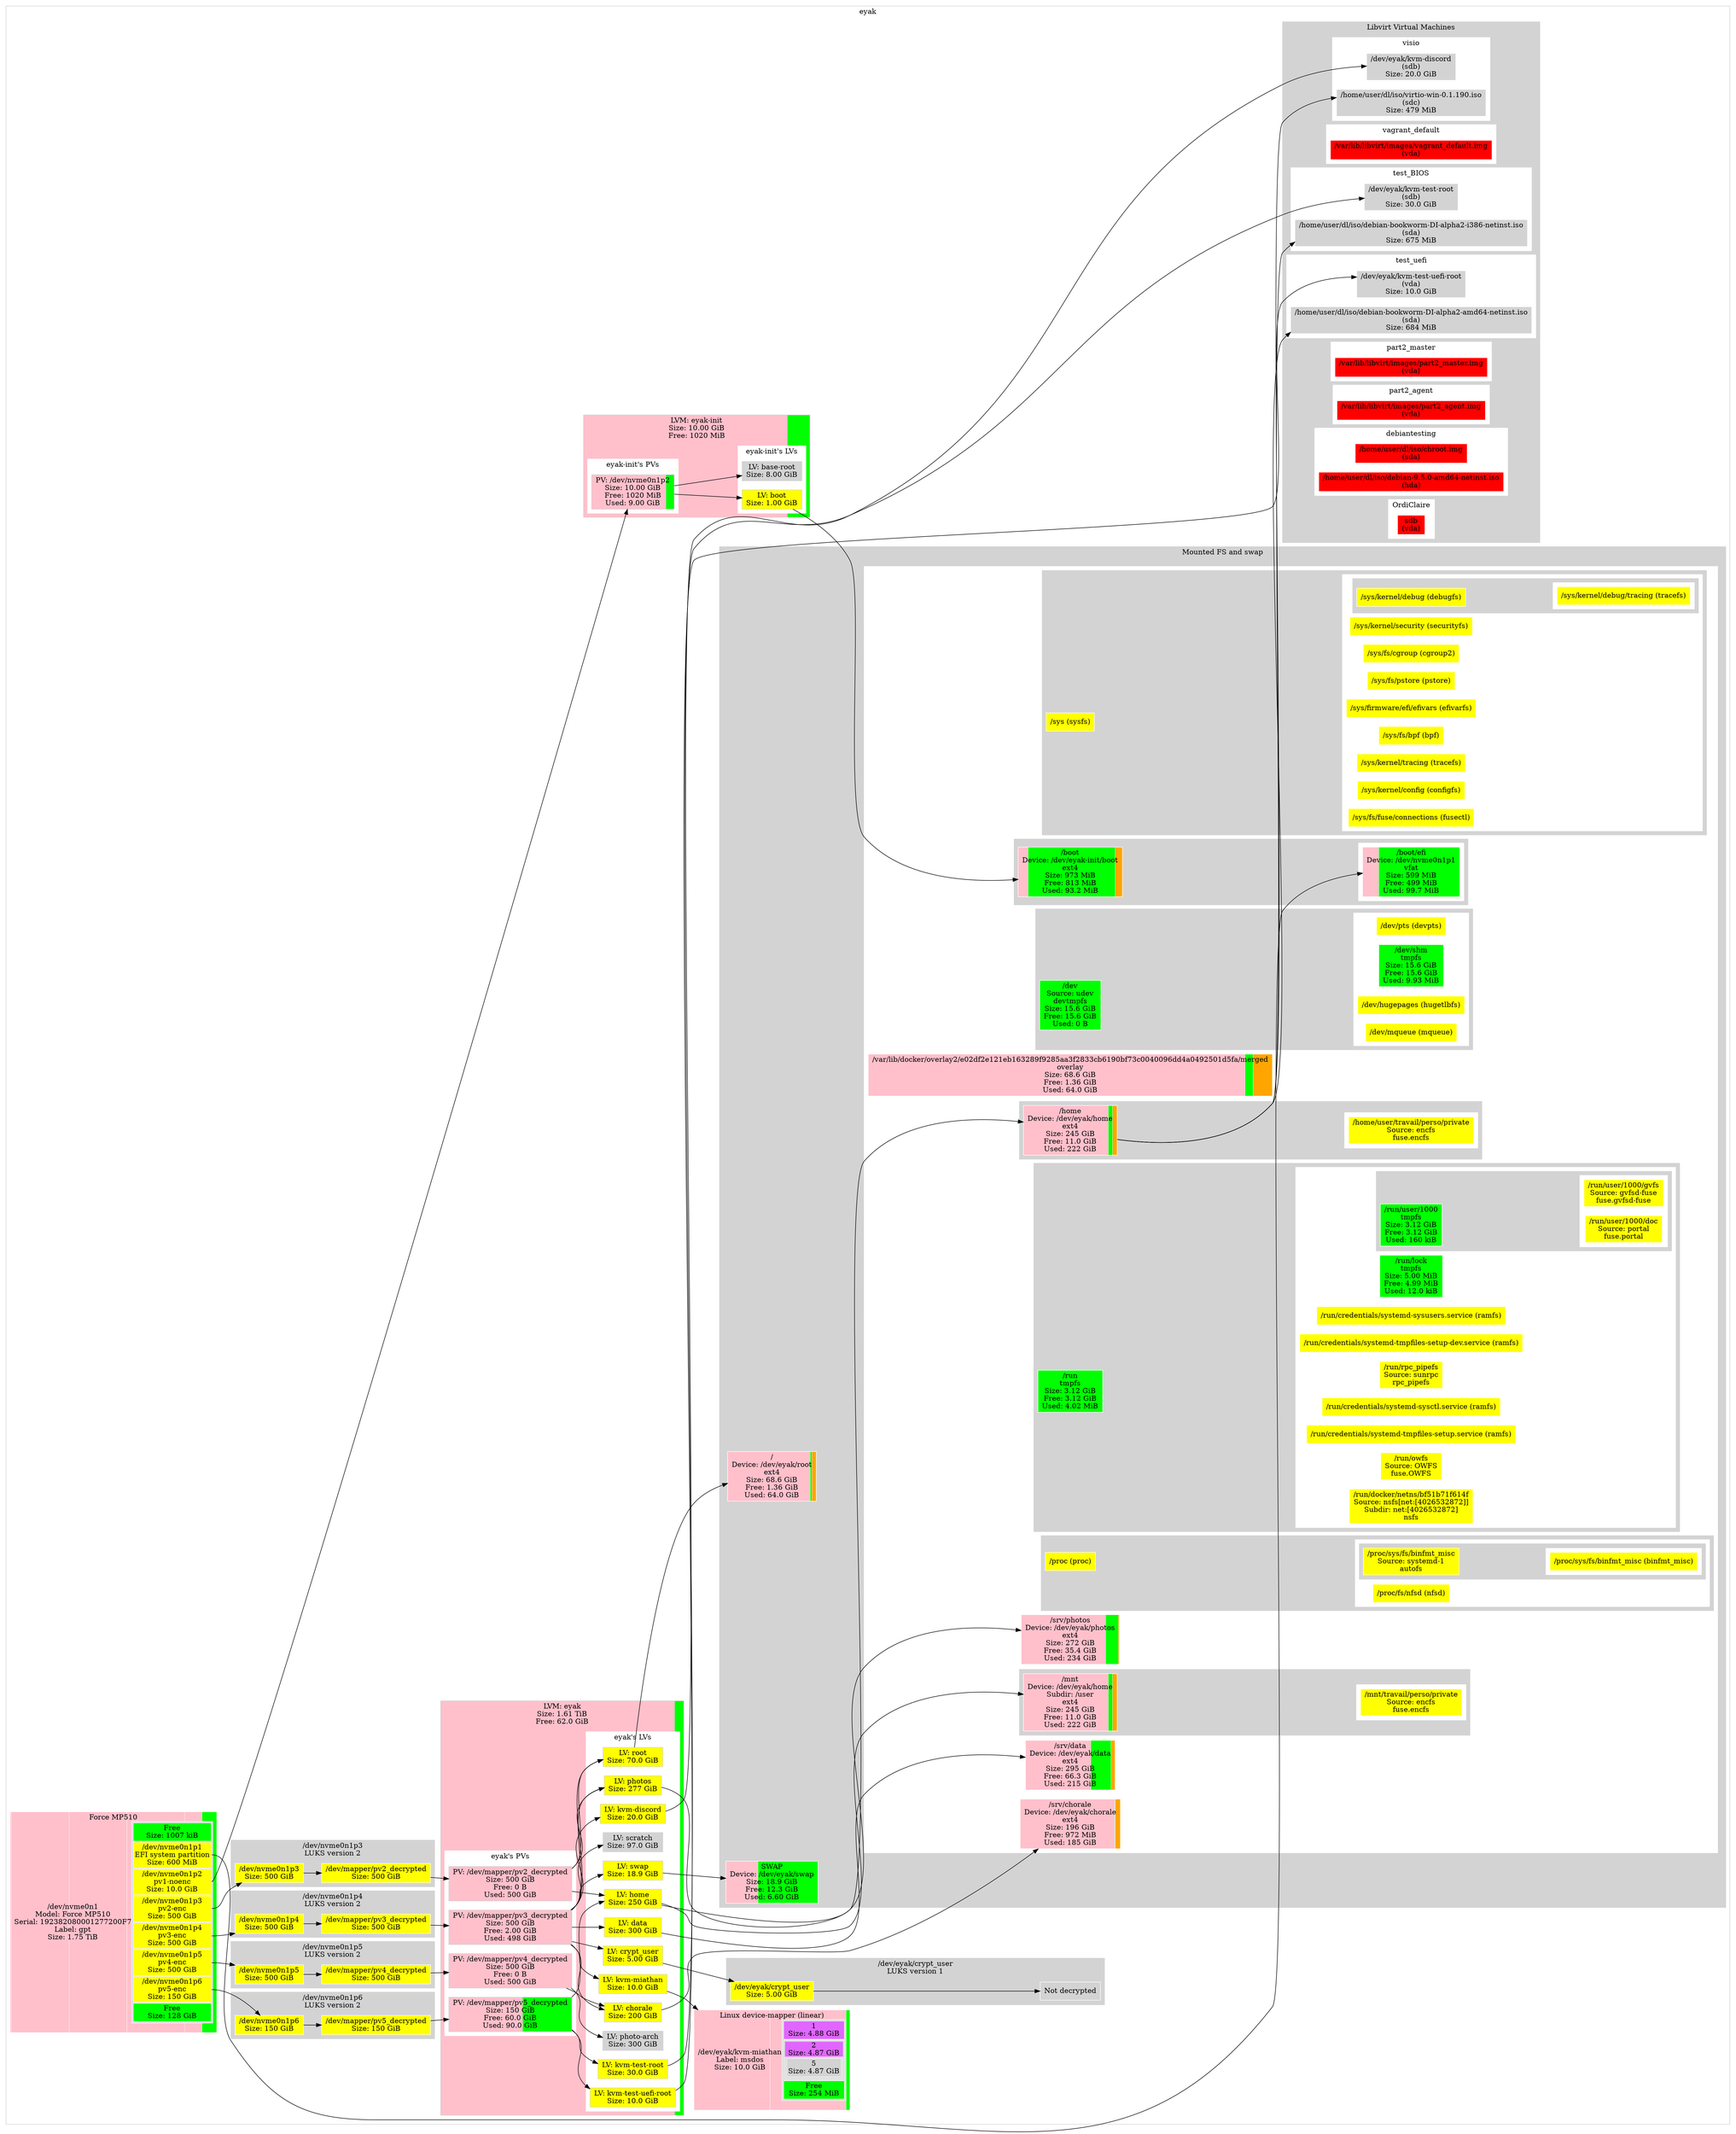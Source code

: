 digraph "eyak"{ // HEADER: MACHINE
	rankdir=LR; // HEADER: MACHINE
	subgraph "cluster_machine@eyak" {
		style=filled;
		color=lightgrey;
		fillcolor=white;
		node [style=filled,color=white,fillcolor=white,shape=rectangle];
			{ "machine@eyak|Partition::MSDOS@dm-10" [
				label=<<TABLE BORDER="0" CELLPADDING="0" CELLSPACING="0">
						<TR> <TD COLSPAN="2">Linux device-mapper (linear)</TD> </TR><TR><TD >/dev/eyak/kvm-miathan<BR/>Label: msdos<BR/>Size: 10.0 GiB</TD>    <TD BGCOLOR="lightgrey">
						<TABLE >
							<TR>
								<TD PORT="1" BGCOLOR="mediumorchid1">
								1<BR/>Size: 4.88 GiB
								</TD>
							</TR>
							<TR>
								<TD>
									<TABLE BORDER="0" CELLPADDING="0" CELLSPACING="0"><TR>
									<TD PORT="2" BGCOLOR="mediumorchid1">
									2<BR/>Size: 4.87 GiB
									</TD></TR><TR><TD>
									<TABLE >
										<TR>
											<TD PORT="5" BGCOLOR="lightgrey">
											5<BR/>Size: 4.87 GiB
											</TD>
										</TR>
									</TABLE>
									</TD></TR></TABLE>
								</TD>
							</TR>
							<TR>
								<TD bgcolor="green">
								Free<BR/>Size: 254 MiB
								</TD>
							</TR>
						</TABLE>
						</TD> </TR><TR> <TD COLSPAN="2"> </TD> </TR>
					</TABLE>
				>;
				// Style node
				color=white;
				fillcolor=lightgrey;
				shape="rectangle";
				style=striped;
				fillcolor="pink;0.487964:pink;0.487198:green;0.024832";
			]; }
			{ "machine@eyak|Partition::GPT@nvme0n1" [
				label=<<TABLE BORDER="0" CELLPADDING="0" CELLSPACING="0">
						<TR> <TD COLSPAN="2">Force MP510</TD> </TR><TR><TD >/dev/nvme0n1<BR/>Model: Force MP510<BR/>Serial: 192382080001277200F7<BR/>Label: gpt<BR/>Size: 1.75 TiB</TD>    <TD BGCOLOR="lightgrey">
						<TABLE >
							<TR>
								<TD bgcolor="green">
								Free<BR/>Size: 1007 kiB
								</TD>
							</TR>
							<TR>
								<TD PORT="1" BGCOLOR="yellow">
								/dev/nvme0n1p1<BR/>EFI system partition<BR/>Size: 600 MiB
								</TD>
							</TR>
							<TR>
								<TD PORT="2" BGCOLOR="yellow">
								/dev/nvme0n1p2<BR/>pv1-noenc<BR/>Size: 10.0 GiB
								</TD>
							</TR>
							<TR>
								<TD PORT="3" BGCOLOR="yellow">
								/dev/nvme0n1p3<BR/>pv2-enc<BR/>Size: 500 GiB
								</TD>
							</TR>
							<TR>
								<TD PORT="4" BGCOLOR="yellow">
								/dev/nvme0n1p4<BR/>pv3-enc<BR/>Size: 500 GiB
								</TD>
							</TR>
							<TR>
								<TD PORT="5" BGCOLOR="yellow">
								/dev/nvme0n1p5<BR/>pv4-enc<BR/>Size: 500 GiB
								</TD>
							</TR>
							<TR>
								<TD PORT="6" BGCOLOR="yellow">
								/dev/nvme0n1p6<BR/>pv5-enc<BR/>Size: 150 GiB
								</TD>
							</TR>
							<TR>
								<TD bgcolor="green">
								Free<BR/>Size: 128 GiB
								</TD>
							</TR>
						</TABLE>
						</TD> </TR><TR> <TD COLSPAN="2"> </TD> </TR>
					</TABLE>
				>;
				// Style node
				color=white;
				fillcolor=lightgrey;
				shape="rectangle";
				style=striped;
				fillcolor="green;0.000001:pink;0.000328:pink;0.005591:pink;0.279564:pink;0.279564:pink;0.279564:pink;0.083869:green;0.071518";
			]; }
			subgraph "cluster_machine@eyak|LVM::VG@eyak" {
				style=filled;
				color=lightgrey;
				fillcolor=lightgrey;
				node [style=filled,color=lightgrey,fillcolor=lightgrey,shape=rectangle];
				subgraph "cluster_machine@eyak|LVM::VG@eyak|::PVs" {
					color=white;
					fillcolor=white;
					{ "machine@eyak|LVM::VG@eyak|::PVs|::PV@dm-2" [
						label="PV: /dev/mapper/pv2_decrypted\nSize: 500 GiB\nFree: 0 B\nUsed: 500 GiB";
						shape=rectangle;style=striped;fillcolor="pink"
					]; }
					{ "machine@eyak|LVM::VG@eyak|::PVs|::PV@dm-3" [
						label="PV: /dev/mapper/pv3_decrypted\nSize: 500 GiB\nFree: 2.00 GiB\nUsed: 498 GiB";
						shape=rectangle;style=striped;fillcolor="pink;0.996000.2:green"
					]; }
					{ "machine@eyak|LVM::VG@eyak|::PVs|::PV@dm-4" [
						label="PV: /dev/mapper/pv4_decrypted\nSize: 500 GiB\nFree: 0 B\nUsed: 500 GiB";
						shape=rectangle;style=striped;fillcolor="pink"
					]; }
					{ "machine@eyak|LVM::VG@eyak|::PVs|::PV@dm-5" [
						label="PV: /dev/mapper/pv5_decrypted\nSize: 150 GiB\nFree: 60.0 GiB\nUsed: 90.0 GiB";
						shape=rectangle;style=striped;fillcolor="pink;0.600078.2:green"
					]; }
					label="eyak's PVs";
				}
				subgraph "cluster_machine@eyak|LVM::VG@eyak|::LVs" {
					color=white;
					fillcolor=white;
					{ "machine@eyak|LVM::VG@eyak|::LVs|::LV@chorale" [
						label="LV: chorale\nSize: 200 GiB";
						fillcolor="yellow"
					]; }
					{ "machine@eyak|LVM::VG@eyak|::LVs|::LV@crypt_user" [
						label="LV: crypt_user\nSize: 5.00 GiB";
						fillcolor="yellow"
					]; }
					{ "machine@eyak|LVM::VG@eyak|::LVs|::LV@data" [
						label="LV: data\nSize: 300 GiB";
						fillcolor="yellow"
					]; }
					{ "machine@eyak|LVM::VG@eyak|::LVs|::LV@home" [
						label="LV: home\nSize: 250 GiB";
						fillcolor="yellow"
					]; }
					{ "machine@eyak|LVM::VG@eyak|::LVs|::LV@kvm-discord" [
						label="LV: kvm-discord\nSize: 20.0 GiB";
						fillcolor="yellow"
					]; }
					{ "machine@eyak|LVM::VG@eyak|::LVs|::LV@kvm-miathan" [
						label="LV: kvm-miathan\nSize: 10.0 GiB";
						fillcolor="yellow"
					]; }
					{ "machine@eyak|LVM::VG@eyak|::LVs|::LV@kvm-test-root" [
						label="LV: kvm-test-root\nSize: 30.0 GiB";
						fillcolor="yellow"
					]; }
					{ "machine@eyak|LVM::VG@eyak|::LVs|::LV@kvm-test-uefi-root" [
						label="LV: kvm-test-uefi-root\nSize: 10.0 GiB";
						fillcolor="yellow"
					]; }
					{ "machine@eyak|LVM::VG@eyak|::LVs|::LV@photo-arch" [
						label="LV: photo-arch\nSize: 300 GiB";
						fillcolor="lightgrey"
					]; }
					{ "machine@eyak|LVM::VG@eyak|::LVs|::LV@photos" [
						label="LV: photos\nSize: 277 GiB";
						fillcolor="yellow"
					]; }
					{ "machine@eyak|LVM::VG@eyak|::LVs|::LV@root" [
						label="LV: root\nSize: 70.0 GiB";
						fillcolor="yellow"
					]; }
					{ "machine@eyak|LVM::VG@eyak|::LVs|::LV@scratch" [
						label="LV: scratch\nSize: 97.0 GiB";
						fillcolor="lightgrey"
					]; }
					{ "machine@eyak|LVM::VG@eyak|::LVs|::LV@swap" [
						label="LV: swap\nSize: 18.9 GiB";
						fillcolor="yellow"
					]; }
					label="eyak's LVs";
				}
				label="LVM: eyak\nSize: 1.61 TiB\nFree: 62.0 GiB";
				style=striped;fillcolor="pink;0.962434.2:green"
			}
			subgraph "cluster_machine@eyak|LVM::VG@eyak-init" {
				style=filled;
				color=lightgrey;
				fillcolor=lightgrey;
				node [style=filled,color=lightgrey,fillcolor=lightgrey,shape=rectangle];
				subgraph "cluster_machine@eyak|LVM::VG@eyak-init|::PVs" {
					color=white;
					fillcolor=white;
					{ "machine@eyak|LVM::VG@eyak-init|::PVs|::PV@nvme0n1p2" [
						label="PV: /dev/nvme0n1p2\nSize: 10.00 GiB\nFree: 1020 MiB\nUsed: 9.00 GiB";
						shape=rectangle;style=striped;fillcolor="pink;0.900352.2:green"
					]; }
					label="eyak-init's PVs";
				}
				subgraph "cluster_machine@eyak|LVM::VG@eyak-init|::LVs" {
					color=white;
					fillcolor=white;
					{ "machine@eyak|LVM::VG@eyak-init|::LVs|::LV@base-root" [
						label="LV: base-root\nSize: 8.00 GiB";
						fillcolor="lightgrey"
					]; }
					{ "machine@eyak|LVM::VG@eyak-init|::LVs|::LV@boot" [
						label="LV: boot\nSize: 1.00 GiB";
						fillcolor="yellow"
					]; }
					label="eyak-init's LVs";
				}
				label="LVM: eyak-init\nSize: 10.00 GiB\nFree: 1020 MiB";
				style=striped;fillcolor="pink;0.900352.2:green"
			}
			subgraph "cluster_machine@eyak|LUKS@dm-9" {
				style=filled;
				color=lightgrey;
				fillcolor=lightgrey;
				node [style=filled,color=white,fillcolor=lightgrey,shape=rectangle];
				{ "machine@eyak|LUKS@dm-9|::Encrypted@dm-9" [
					label="/dev/eyak/crypt_user\nSize: 5.00 GiB";
					fillcolor="yellow"
				]; }
				{ "machine@eyak|LUKS@dm-9|::Decrypted::None@LUKS@dm-9@@" [
					label="Not decrypted";
				]; }
				label="/dev/eyak/crypt_user\nLUKS version 1";
			}
			subgraph "cluster_machine@eyak|LUKS@nvme0n1p3" {
				style=filled;
				color=lightgrey;
				fillcolor=lightgrey;
				node [style=filled,color=white,fillcolor=lightgrey,shape=rectangle];
				{ "machine@eyak|LUKS@nvme0n1p3|::Encrypted@nvme0n1p3" [
					label="/dev/nvme0n1p3\nSize: 500 GiB";
					fillcolor="yellow"
				]; }
				{ "machine@eyak|LUKS@nvme0n1p3|::Decrypted::Present@dm-2" [
					label="/dev/mapper/pv2_decrypted\nSize: 500 GiB";
					fillcolor="yellow"
				]; }
				label="/dev/nvme0n1p3\nLUKS version 2";
			}
			subgraph "cluster_machine@eyak|LUKS@nvme0n1p4" {
				style=filled;
				color=lightgrey;
				fillcolor=lightgrey;
				node [style=filled,color=white,fillcolor=lightgrey,shape=rectangle];
				{ "machine@eyak|LUKS@nvme0n1p4|::Encrypted@nvme0n1p4" [
					label="/dev/nvme0n1p4\nSize: 500 GiB";
					fillcolor="yellow"
				]; }
				{ "machine@eyak|LUKS@nvme0n1p4|::Decrypted::Present@dm-3" [
					label="/dev/mapper/pv3_decrypted\nSize: 500 GiB";
					fillcolor="yellow"
				]; }
				label="/dev/nvme0n1p4\nLUKS version 2";
			}
			subgraph "cluster_machine@eyak|LUKS@nvme0n1p5" {
				style=filled;
				color=lightgrey;
				fillcolor=lightgrey;
				node [style=filled,color=white,fillcolor=lightgrey,shape=rectangle];
				{ "machine@eyak|LUKS@nvme0n1p5|::Encrypted@nvme0n1p5" [
					label="/dev/nvme0n1p5\nSize: 500 GiB";
					fillcolor="yellow"
				]; }
				{ "machine@eyak|LUKS@nvme0n1p5|::Decrypted::Present@dm-4" [
					label="/dev/mapper/pv4_decrypted\nSize: 500 GiB";
					fillcolor="yellow"
				]; }
				label="/dev/nvme0n1p5\nLUKS version 2";
			}
			subgraph "cluster_machine@eyak|LUKS@nvme0n1p6" {
				style=filled;
				color=lightgrey;
				fillcolor=lightgrey;
				node [style=filled,color=white,fillcolor=lightgrey,shape=rectangle];
				{ "machine@eyak|LUKS@nvme0n1p6|::Encrypted@nvme0n1p6" [
					label="/dev/nvme0n1p6\nSize: 150 GiB";
					fillcolor="yellow"
				]; }
				{ "machine@eyak|LUKS@nvme0n1p6|::Decrypted::Present@dm-5" [
					label="/dev/mapper/pv5_decrypted\nSize: 150 GiB";
					fillcolor="yellow"
				]; }
				label="/dev/nvme0n1p6\nLUKS version 2";
			}
			subgraph "cluster_machine@eyak|FS" {
				style=filled;
				color=lightgrey;
				fillcolor=lightgrey;
				node [style=filled,color=white,fillcolor=lightgrey,shape=rectangle];
				{ "machine@eyak|FS|::SWAP::Partition@dm-16" [
					label="SWAP\nDevice: /dev/eyak/swap\nSize: 18.9 GiB\nFree: 12.3 GiB\nUsed: 6.60 GiB";
					shape=rectangle;style=striped;fillcolor="pink;0.348603.2:green"
				]; }
				subgraph "cluster_machine@eyak|FS|::MP@27@/" {
					style=filled;
					color=lightgrey;
					fillcolor=lightgrey;
					node [style=filled,color=white,fillcolor=lightgrey,shape=rectangle];
					{ "machine@eyak|FS|::MP@27@/|::FS@FS@27@/" [
						label="/\nDevice: /dev/eyak/root\next4\nSize: 68.6 GiB\nFree: 1.36 GiB\nUsed: 64.0 GiB";
						shape=rectangle;style=striped;fillcolor="pink;0.932316.2:green;0.019890.2:orange"
					]; }
					subgraph "cluster_machine@eyak|FS|::MP@27@/|::C@27@/" {
						color=white;
						fillcolor=white;
						subgraph "cluster_machine@eyak|FS|::MP@27@/|::C@27@/|FS::MP@20@/sys" {
							style=filled;
							color=lightgrey;
							fillcolor=lightgrey;
							node [style=filled,color=white,fillcolor=lightgrey,shape=rectangle];
							{ "machine@eyak|FS|::MP@27@/|::C@27@/|FS::MP@20@/sys|::FS@FS@20@/sys" [
								label="/sys (sysfs)";
								shape=rectangle;style=striped;fillcolor="yellow"
							]; }
							subgraph "cluster_machine@eyak|FS|::MP@27@/|::C@27@/|FS::MP@20@/sys|::C@20@/sys" {
								color=white;
								fillcolor=white;
								{ "machine@eyak|FS|::MP@27@/|::C@27@/|FS::MP@20@/sys|::C@20@/sys|FS::MP::FS@FS@28@/sys/kernel/security" [
									label="/sys/kernel/security (securityfs)";
									shape=rectangle;style=striped;fillcolor="yellow"
								]; }
								{ "machine@eyak|FS|::MP@27@/|::C@27@/|FS::MP@20@/sys|::C@20@/sys|FS::MP::FS@FS@31@/sys/fs/cgroup" [
									label="/sys/fs/cgroup (cgroup2)";
									shape=rectangle;style=striped;fillcolor="yellow"
								]; }
								{ "machine@eyak|FS|::MP@27@/|::C@27@/|FS::MP@20@/sys|::C@20@/sys|FS::MP::FS@FS@32@/sys/fs/pstore" [
									label="/sys/fs/pstore (pstore)";
									shape=rectangle;style=striped;fillcolor="yellow"
								]; }
								{ "machine@eyak|FS|::MP@27@/|::C@27@/|FS::MP@20@/sys|::C@20@/sys|FS::MP::FS@FS@33@/sys/firmware/efi/efivars" [
									label="/sys/firmware/efi/efivars (efivarfs)";
									shape=rectangle;style=striped;fillcolor="yellow"
								]; }
								{ "machine@eyak|FS|::MP@27@/|::C@27@/|FS::MP@20@/sys|::C@20@/sys|FS::MP::FS@FS@34@/sys/fs/bpf" [
									label="/sys/fs/bpf (bpf)";
									shape=rectangle;style=striped;fillcolor="yellow"
								]; }
								subgraph "cluster_machine@eyak|FS|::MP@27@/|::C@27@/|FS::MP@20@/sys|::C@20@/sys|FS::MP@38@/sys/kernel/debug" {
									style=filled;
									color=lightgrey;
									fillcolor=lightgrey;
									node [style=filled,color=white,fillcolor=lightgrey,shape=rectangle];
									{ "machine@eyak|FS|::MP@27@/|::C@27@/|FS::MP@20@/sys|::C@20@/sys|FS::MP@38@/sys/kernel/debug|::FS@FS@38@/sys/kernel/debug" [
										label="/sys/kernel/debug (debugfs)";
										shape=rectangle;style=striped;fillcolor="yellow"
									]; }
									subgraph "cluster_machine@eyak|FS|::MP@27@/|::C@27@/|FS::MP@20@/sys|::C@20@/sys|FS::MP@38@/sys/kernel/debug|::C@38@/sys/kernel/debug" {
										color=white;
										fillcolor=white;
										{ "machine@eyak|FS|::MP@27@/|::C@27@/|FS::MP@20@/sys|::C@20@/sys|FS::MP@38@/sys/kernel/debug|::C@38@/sys/kernel/debug|FS::MP::FS@FS@301@/sys/kernel/debug/tracing" [
											label="/sys/kernel/debug/tracing (tracefs)";
											shape=rectangle;style=striped;fillcolor="yellow"
										]; }
										label="";
									}
									label="";
								}
								{ "machine@eyak|FS|::MP@27@/|::C@27@/|FS::MP@20@/sys|::C@20@/sys|FS::MP::FS@FS@39@/sys/kernel/tracing" [
									label="/sys/kernel/tracing (tracefs)";
									shape=rectangle;style=striped;fillcolor="yellow"
								]; }
								{ "machine@eyak|FS|::MP@27@/|::C@27@/|FS::MP@20@/sys|::C@20@/sys|FS::MP::FS@FS@40@/sys/kernel/config" [
									label="/sys/kernel/config (configfs)";
									shape=rectangle;style=striped;fillcolor="yellow"
								]; }
								{ "machine@eyak|FS|::MP@27@/|::C@27@/|FS::MP@20@/sys|::C@20@/sys|FS::MP::FS@FS@41@/sys/fs/fuse/connections" [
									label="/sys/fs/fuse/connections (fusectl)";
									shape=rectangle;style=striped;fillcolor="yellow"
								]; }
								label="";
							}
							label="";
						}
						subgraph "cluster_machine@eyak|FS|::MP@27@/|::C@27@/|FS::MP@21@/proc" {
							style=filled;
							color=lightgrey;
							fillcolor=lightgrey;
							node [style=filled,color=white,fillcolor=lightgrey,shape=rectangle];
							{ "machine@eyak|FS|::MP@27@/|::C@27@/|FS::MP@21@/proc|::FS@FS@21@/proc" [
								label="/proc (proc)";
								shape=rectangle;style=striped;fillcolor="yellow"
							]; }
							subgraph "cluster_machine@eyak|FS|::MP@27@/|::C@27@/|FS::MP@21@/proc|::C@21@/proc" {
								color=white;
								fillcolor=white;
								subgraph "cluster_machine@eyak|FS|::MP@27@/|::C@27@/|FS::MP@21@/proc|::C@21@/proc|FS::MP@35@/proc/sys/fs/binfmt_misc" {
									style=filled;
									color=lightgrey;
									fillcolor=lightgrey;
									node [style=filled,color=white,fillcolor=lightgrey,shape=rectangle];
									{ "machine@eyak|FS|::MP@27@/|::C@27@/|FS::MP@21@/proc|::C@21@/proc|FS::MP@35@/proc/sys/fs/binfmt_misc|::FS@FS@35@/proc/sys/fs/binfmt_misc" [
										label="/proc/sys/fs/binfmt_misc\nSource: systemd-1\nautofs";
										shape=rectangle;style=striped;fillcolor="yellow"
									]; }
									subgraph "cluster_machine@eyak|FS|::MP@27@/|::C@27@/|FS::MP@21@/proc|::C@21@/proc|FS::MP@35@/proc/sys/fs/binfmt_misc|::C@35@/proc/sys/fs/binfmt_misc" {
										color=white;
										fillcolor=white;
										{ "machine@eyak|FS|::MP@27@/|::C@27@/|FS::MP@21@/proc|::C@21@/proc|FS::MP@35@/proc/sys/fs/binfmt_misc|::C@35@/proc/sys/fs/binfmt_misc|FS::MP::FS@FS@112@/proc/sys/fs/binfmt_misc" [
											label="/proc/sys/fs/binfmt_misc (binfmt_misc)";
											shape=rectangle;style=striped;fillcolor="yellow"
										]; }
										label="";
									}
									label="";
								}
								{ "machine@eyak|FS|::MP@27@/|::C@27@/|FS::MP@21@/proc|::C@21@/proc|FS::MP::FS@FS@91@/proc/fs/nfsd" [
									label="/proc/fs/nfsd (nfsd)";
									shape=rectangle;style=striped;fillcolor="yellow"
								]; }
								label="";
							}
							label="";
						}
						subgraph "cluster_machine@eyak|FS|::MP@27@/|::C@27@/|FS::MP@22@/dev" {
							style=filled;
							color=lightgrey;
							fillcolor=lightgrey;
							node [style=filled,color=white,fillcolor=lightgrey,shape=rectangle];
							{ "machine@eyak|FS|::MP@27@/|::C@27@/|FS::MP@22@/dev|::FS@FS@22@/dev" [
								label="/dev\nSource: udev\ndevtmpfs\nSize: 15.6 GiB\nFree: 15.6 GiB\nUsed: 0 B";
								shape=rectangle;style=striped;fillcolor="green"
							]; }
							subgraph "cluster_machine@eyak|FS|::MP@27@/|::C@27@/|FS::MP@22@/dev|::C@22@/dev" {
								color=white;
								fillcolor=white;
								{ "machine@eyak|FS|::MP@27@/|::C@27@/|FS::MP@22@/dev|::C@22@/dev|FS::MP::FS@FS@23@/dev/pts" [
									label="/dev/pts (devpts)";
									shape=rectangle;style=striped;fillcolor="yellow"
								]; }
								{ "machine@eyak|FS|::MP@27@/|::C@27@/|FS::MP@22@/dev|::C@22@/dev|FS::MP::FS@FS@29@/dev/shm" [
									label="/dev/shm\ntmpfs\nSize: 15.6 GiB\nFree: 15.6 GiB\nUsed: 9.93 MiB";
									shape=rectangle;style=striped;fillcolor="pink;0.000622.2:green"
								]; }
								{ "machine@eyak|FS|::MP@27@/|::C@27@/|FS::MP@22@/dev|::C@22@/dev|FS::MP::FS@FS@36@/dev/hugepages" [
									label="/dev/hugepages (hugetlbfs)";
									shape=rectangle;style=striped;fillcolor="yellow"
								]; }
								{ "machine@eyak|FS|::MP@27@/|::C@27@/|FS::MP@22@/dev|::C@22@/dev|FS::MP::FS@FS@37@/dev/mqueue" [
									label="/dev/mqueue (mqueue)";
									shape=rectangle;style=striped;fillcolor="yellow"
								]; }
								label="";
							}
							label="";
						}
						subgraph "cluster_machine@eyak|FS|::MP@27@/|::C@27@/|FS::MP@24@/run" {
							style=filled;
							color=lightgrey;
							fillcolor=lightgrey;
							node [style=filled,color=white,fillcolor=lightgrey,shape=rectangle];
							{ "machine@eyak|FS|::MP@27@/|::C@27@/|FS::MP@24@/run|::FS@FS@24@/run" [
								label="/run\ntmpfs\nSize: 3.12 GiB\nFree: 3.12 GiB\nUsed: 4.02 MiB";
								shape=rectangle;style=striped;fillcolor="pink;0.001259.2:green"
							]; }
							subgraph "cluster_machine@eyak|FS|::MP@27@/|::C@27@/|FS::MP@24@/run|::C@24@/run" {
								color=white;
								fillcolor=white;
								{ "machine@eyak|FS|::MP@27@/|::C@27@/|FS::MP@24@/run|::C@24@/run|FS::MP::FS@FS@30@/run/lock" [
									label="/run/lock\ntmpfs\nSize: 5.00 MiB\nFree: 4.99 MiB\nUsed: 12.0 kiB";
									shape=rectangle;style=striped;fillcolor="pink;0.002344.2:green"
								]; }
								{ "machine@eyak|FS|::MP@27@/|::C@27@/|FS::MP@24@/run|::C@24@/run|FS::MP::FS@FS@62@/run/credentials/systemd-sysusers.service" [
									label="/run/credentials/systemd-sysusers.service (ramfs)";
									shape=rectangle;style=striped;fillcolor="yellow"
								]; }
								{ "machine@eyak|FS|::MP@27@/|::C@27@/|FS::MP@24@/run|::C@24@/run|FS::MP::FS@FS@66@/run/credentials/systemd-tmpfiles-setup-dev.service" [
									label="/run/credentials/systemd-tmpfiles-setup-dev.service (ramfs)";
									shape=rectangle;style=striped;fillcolor="yellow"
								]; }
								{ "machine@eyak|FS|::MP@27@/|::C@27@/|FS::MP@24@/run|::C@24@/run|FS::MP::FS@FS@109@/run/rpc_pipefs" [
									label="/run/rpc_pipefs\nSource: sunrpc\nrpc_pipefs";
									shape=rectangle;style=striped;fillcolor="yellow"
								]; }
								{ "machine@eyak|FS|::MP@27@/|::C@27@/|FS::MP@24@/run|::C@24@/run|FS::MP::FS@FS@119@/run/credentials/systemd-sysctl.service" [
									label="/run/credentials/systemd-sysctl.service (ramfs)";
									shape=rectangle;style=striped;fillcolor="yellow"
								]; }
								{ "machine@eyak|FS|::MP@27@/|::C@27@/|FS::MP@24@/run|::C@24@/run|FS::MP::FS@FS@143@/run/credentials/systemd-tmpfiles-setup.service" [
									label="/run/credentials/systemd-tmpfiles-setup.service (ramfs)";
									shape=rectangle;style=striped;fillcolor="yellow"
								]; }
								{ "machine@eyak|FS|::MP@27@/|::C@27@/|FS::MP@24@/run|::C@24@/run|FS::MP::FS@FS@565@/run/owfs" [
									label="/run/owfs\nSource: OWFS\nfuse.OWFS";
									shape=rectangle;style=striped;fillcolor="yellow"
								]; }
								{ "machine@eyak|FS|::MP@27@/|::C@27@/|FS::MP@24@/run|::C@24@/run|FS::MP::FS@FS@1547@/run/docker/netns/bf51b71f614f" [
									label="/run/docker/netns/bf51b71f614f\nSource: nsfs[net:[4026532872]]
Subdir: net:[4026532872]\nnsfs";
									shape=rectangle;style=striped;fillcolor="yellow"
								]; }
								subgraph "cluster_machine@eyak|FS|::MP@27@/|::C@27@/|FS::MP@24@/run|::C@24@/run|FS::MP@1819@/run/user/1000" {
									style=filled;
									color=lightgrey;
									fillcolor=lightgrey;
									node [style=filled,color=white,fillcolor=lightgrey,shape=rectangle];
									{ "machine@eyak|FS|::MP@27@/|::C@27@/|FS::MP@24@/run|::C@24@/run|FS::MP@1819@/run/user/1000|::FS@FS@1819@/run/user/1000" [
										label="/run/user/1000\ntmpfs\nSize: 3.12 GiB\nFree: 3.12 GiB\nUsed: 160 kiB";
										shape=rectangle;style=striped;fillcolor="pink;0.000049.2:green"
									]; }
									subgraph "cluster_machine@eyak|FS|::MP@27@/|::C@27@/|FS::MP@24@/run|::C@24@/run|FS::MP@1819@/run/user/1000|::C@1819@/run/user/1000" {
										color=white;
										fillcolor=white;
										{ "machine@eyak|FS|::MP@27@/|::C@27@/|FS::MP@24@/run|::C@24@/run|FS::MP@1819@/run/user/1000|::C@1819@/run/user/1000|FS::MP::FS@FS@1864@/run/user/1000/gvfs" [
											label="/run/user/1000/gvfs\nSource: gvfsd-fuse\nfuse.gvfsd-fuse";
											shape=rectangle;style=striped;fillcolor="yellow"
										]; }
										{ "machine@eyak|FS|::MP@27@/|::C@27@/|FS::MP@24@/run|::C@24@/run|FS::MP@1819@/run/user/1000|::C@1819@/run/user/1000|FS::MP::FS@FS@1909@/run/user/1000/doc" [
											label="/run/user/1000/doc\nSource: portal\nfuse.portal";
											shape=rectangle;style=striped;fillcolor="yellow"
										]; }
										label="";
									}
									label="";
								}
								label="";
							}
							label="";
						}
						subgraph "cluster_machine@eyak|FS|::MP@27@/|::C@27@/|FS::MP@94@/boot" {
							style=filled;
							color=lightgrey;
							fillcolor=lightgrey;
							node [style=filled,color=white,fillcolor=lightgrey,shape=rectangle];
							{ "machine@eyak|FS|::MP@27@/|::C@27@/|FS::MP@94@/boot|::FS@FS@94@/boot" [
								label="/boot\nDevice: /dev/eyak-init/boot\next4\nSize: 973 MiB\nFree: 813 MiB\nUsed: 93.2 MiB";
								shape=rectangle;style=striped;fillcolor="pink;0.095780.2:green;0.835185.2:orange"
							]; }
							subgraph "cluster_machine@eyak|FS|::MP@27@/|::C@27@/|FS::MP@94@/boot|::C@94@/boot" {
								color=white;
								fillcolor=white;
								{ "machine@eyak|FS|::MP@27@/|::C@27@/|FS::MP@94@/boot|::C@94@/boot|FS::MP::FS@FS@103@/boot/efi" [
									label="/boot/efi\nDevice: /dev/nvme0n1p1\nvfat\nSize: 599 MiB\nFree: 499 MiB\nUsed: 99.7 MiB";
									shape=rectangle;style=striped;fillcolor="pink;0.166554.2:green"
								]; }
								label="";
							}
							label="";
						}
						{ "machine@eyak|FS|::MP@27@/|::C@27@/|FS::MP::FS@FS@97@/srv/chorale" [
							label="/srv/chorale\nDevice: /dev/eyak/chorale\next4\nSize: 196 GiB\nFree: 972 MiB\nUsed: 185 GiB";
							shape=rectangle;style=striped;fillcolor="pink;0.943999.2:green;0.004849.2:orange"
						]; }
						{ "machine@eyak|FS|::MP@27@/|::C@27@/|FS::MP::FS@FS@100@/srv/photos" [
							label="/srv/photos\nDevice: /dev/eyak/photos\next4\nSize: 272 GiB\nFree: 35.4 GiB\nUsed: 234 GiB";
							shape=rectangle;style=striped;fillcolor="pink;0.859707.2:green;0.130069.2:orange"
						]; }
						subgraph "cluster_machine@eyak|FS|::MP@27@/|::C@27@/|FS::MP@106@/home" {
							style=filled;
							color=lightgrey;
							fillcolor=lightgrey;
							node [style=filled,color=white,fillcolor=lightgrey,shape=rectangle];
							{ "machine@eyak|FS|::MP@27@/|::C@27@/|FS::MP@106@/home|::FS@FS@106@/home" [
								label="/home\nDevice: /dev/eyak/home\next4\nSize: 245 GiB\nFree: 11.0 GiB\nUsed: 222 GiB";
								shape=rectangle;style=striped;fillcolor="pink;0.905813.2:green;0.045066.2:orange"
							]; }
							subgraph "cluster_machine@eyak|FS|::MP@27@/|::C@27@/|FS::MP@106@/home|::C@106@/home" {
								color=white;
								fillcolor=white;
								{ "machine@eyak|FS|::MP@27@/|::C@27@/|FS::MP@106@/home|::C@106@/home|FS::MP::FS@FS@1530@/home/user/travail/perso/private" [
									label="/home/user/travail/perso/private\nSource: encfs\nfuse.encfs";
									shape=rectangle;style=striped;fillcolor="yellow"
								]; }
								label="";
							}
							label="";
						}
						{ "machine@eyak|FS|::MP@27@/|::C@27@/|FS::MP::FS@FS@662@/srv/data" [
							label="/srv/data\nDevice: /dev/eyak/data\next4\nSize: 295 GiB\nFree: 66.3 GiB\nUsed: 215 GiB";
							shape=rectangle;style=striped;fillcolor="pink;0.729323.2:green;0.224811.2:orange"
						]; }
						subgraph "cluster_machine@eyak|FS|::MP@27@/|::C@27@/|FS::MP@1363@/mnt" {
							style=filled;
							color=lightgrey;
							fillcolor=lightgrey;
							node [style=filled,color=white,fillcolor=lightgrey,shape=rectangle];
							{ "machine@eyak|FS|::MP@27@/|::C@27@/|FS::MP@1363@/mnt|::FS@FS@1363@/mnt" [
								label="/mnt\nDevice: /dev/eyak/home
Subdir: /user\next4\nSize: 245 GiB\nFree: 11.0 GiB\nUsed: 222 GiB";
								shape=rectangle;style=striped;fillcolor="pink;0.905813.2:green;0.045066.2:orange"
							]; }
							subgraph "cluster_machine@eyak|FS|::MP@27@/|::C@27@/|FS::MP@1363@/mnt|::C@1363@/mnt" {
								color=white;
								fillcolor=white;
								{ "machine@eyak|FS|::MP@27@/|::C@27@/|FS::MP@1363@/mnt|::C@1363@/mnt|FS::MP::FS@FS@1532@/mnt/travail/perso/private" [
									label="/mnt/travail/perso/private\nSource: encfs\nfuse.encfs";
									shape=rectangle;style=striped;fillcolor="yellow"
								]; }
								label="";
							}
							label="";
						}
						{ "machine@eyak|FS|::MP@27@/|::C@27@/|FS::MP::FS@FS@1458@/var/lib/docker/overlay2/e02df2e121eb163289f9285aa3f2833cb6190bf73c0040096dd4a0492501d5fa/merged" [
							label="/var/lib/docker/overlay2/e02df2e121eb163289f9285aa3f2833cb6190bf73c0040096dd4a0492501d5fa/merged\noverlay\nSize: 68.6 GiB\nFree: 1.36 GiB\nUsed: 64.0 GiB";
							shape=rectangle;style=striped;fillcolor="pink;0.932316.2:green;0.019890.2:orange"
						]; }
						label="";
					}
					label="";
				}
				label="Mounted FS and swap";
			}
			subgraph "cluster_machine@eyak|Libvirt" {
				style=filled;
				color=lightgrey;
				fillcolor=lightgrey;
				node [style=filled,color=white,fillcolor=lightgrey,shape=rectangle];
				subgraph "cluster_machine@eyak|Libvirt|::VM@visio" {
					color=white;
					fillcolor=white;
					{ "machine@eyak|Libvirt|::VM@visio|::Block@sdb" [
						label="/dev/eyak/kvm-discord\n(sdb)\nSize: 20.0 GiB";
					]; }
					{ "machine@eyak|Libvirt|::VM@visio|::Block@sdc" [
						label="/home/user/dl/iso/virtio-win-0.1.190.iso\n(sdc)\nSize: 479 MiB";
					]; }
					label="visio";
				}
				subgraph "cluster_machine@eyak|Libvirt|::VM@vagrant_default" {
					color=white;
					fillcolor=white;
					{ "machine@eyak|Libvirt|::VM@vagrant_default|::Block@vda" [
						label="/var/lib/libvirt/images/vagrant_default.img\n(vda)";
						fillcolor=red
					]; }
					label="vagrant_default";
				}
				subgraph "cluster_machine@eyak|Libvirt|::VM@test_uefi" {
					color=white;
					fillcolor=white;
					{ "machine@eyak|Libvirt|::VM@test_uefi|::Block@vda" [
						label="/dev/eyak/kvm-test-uefi-root\n(vda)\nSize: 10.0 GiB";
					]; }
					{ "machine@eyak|Libvirt|::VM@test_uefi|::Block@sda" [
						label="/home/user/dl/iso/debian-bookworm-DI-alpha2-amd64-netinst.iso\n(sda)\nSize: 684 MiB";
					]; }
					label="test_uefi";
				}
				subgraph "cluster_machine@eyak|Libvirt|::VM@test_BIOS" {
					color=white;
					fillcolor=white;
					{ "machine@eyak|Libvirt|::VM@test_BIOS|::Block@sdb" [
						label="/dev/eyak/kvm-test-root\n(sdb)\nSize: 30.0 GiB";
					]; }
					{ "machine@eyak|Libvirt|::VM@test_BIOS|::Block@sda" [
						label="/home/user/dl/iso/debian-bookworm-DI-alpha2-i386-netinst.iso\n(sda)\nSize: 675 MiB";
					]; }
					label="test_BIOS";
				}
				subgraph "cluster_machine@eyak|Libvirt|::VM@part2_master" {
					color=white;
					fillcolor=white;
					{ "machine@eyak|Libvirt|::VM@part2_master|::Block@vda" [
						label="/var/lib/libvirt/images/part2_master.img\n(vda)";
						fillcolor=red
					]; }
					label="part2_master";
				}
				subgraph "cluster_machine@eyak|Libvirt|::VM@part2_agent" {
					color=white;
					fillcolor=white;
					{ "machine@eyak|Libvirt|::VM@part2_agent|::Block@vda" [
						label="/var/lib/libvirt/images/part2_agent.img\n(vda)";
						fillcolor=red
					]; }
					label="part2_agent";
				}
				subgraph "cluster_machine@eyak|Libvirt|::VM@debiantesting" {
					color=white;
					fillcolor=white;
					{ "machine@eyak|Libvirt|::VM@debiantesting|::Block@sda" [
						label="/home/user/dl/iso/chroot.img\n(sda)";
						fillcolor=red
					]; }
					{ "machine@eyak|Libvirt|::VM@debiantesting|::Block@hda" [
						label="/home/user/dl/iso/debian-9.5.0-amd64-netinst.iso\n(hda)";
						fillcolor=red
					]; }
					label="debiantesting";
				}
				subgraph "cluster_machine@eyak|Libvirt|::VM@arm-aramis" {
					color=white;
					fillcolor=white;
					label="arm-aramis";
				}
				subgraph "cluster_machine@eyak|Libvirt|::VM@OrdiClaire" {
					color=white;
					fillcolor=white;
					{ "machine@eyak|Libvirt|::VM@OrdiClaire|::Block@vda" [
						label="sdb\n(vda)";
						fillcolor=red
					]; }
					label="OrdiClaire";
				}
				label="Libvirt Virtual Machines";
			}
			// Links from LVM VG: LVM::VG@eyak
			"machine@eyak|LVM::VG@eyak|::PVs|::PV@dm-4" -> "machine@eyak|LVM::VG@eyak|::LVs|::LV@chorale"
			"machine@eyak|LVM::VG@eyak|::PVs|::PV@dm-3" -> "machine@eyak|LVM::VG@eyak|::LVs|::LV@chorale"
			"machine@eyak|LVM::VG@eyak|::PVs|::PV@dm-3" -> "machine@eyak|LVM::VG@eyak|::LVs|::LV@crypt_user"
			"machine@eyak|LVM::VG@eyak|::PVs|::PV@dm-3" -> "machine@eyak|LVM::VG@eyak|::LVs|::LV@data"
			"machine@eyak|LVM::VG@eyak|::PVs|::PV@dm-2" -> "machine@eyak|LVM::VG@eyak|::LVs|::LV@home"
			"machine@eyak|LVM::VG@eyak|::PVs|::PV@dm-5" -> "machine@eyak|LVM::VG@eyak|::LVs|::LV@home"
			"machine@eyak|LVM::VG@eyak|::PVs|::PV@dm-3" -> "machine@eyak|LVM::VG@eyak|::LVs|::LV@kvm-discord"
			"machine@eyak|LVM::VG@eyak|::PVs|::PV@dm-3" -> "machine@eyak|LVM::VG@eyak|::LVs|::LV@kvm-miathan"
			"machine@eyak|LVM::VG@eyak|::PVs|::PV@dm-5" -> "machine@eyak|LVM::VG@eyak|::LVs|::LV@kvm-test-root"
			"machine@eyak|LVM::VG@eyak|::PVs|::PV@dm-5" -> "machine@eyak|LVM::VG@eyak|::LVs|::LV@kvm-test-uefi-root"
			"machine@eyak|LVM::VG@eyak|::PVs|::PV@dm-4" -> "machine@eyak|LVM::VG@eyak|::LVs|::LV@photo-arch"
			"machine@eyak|LVM::VG@eyak|::PVs|::PV@dm-2" -> "machine@eyak|LVM::VG@eyak|::LVs|::LV@photos"
			"machine@eyak|LVM::VG@eyak|::PVs|::PV@dm-3" -> "machine@eyak|LVM::VG@eyak|::LVs|::LV@photos"
			"machine@eyak|LVM::VG@eyak|::PVs|::PV@dm-2" -> "machine@eyak|LVM::VG@eyak|::LVs|::LV@root"
			"machine@eyak|LVM::VG@eyak|::PVs|::PV@dm-3" -> "machine@eyak|LVM::VG@eyak|::LVs|::LV@root"
			"machine@eyak|LVM::VG@eyak|::PVs|::PV@dm-3" -> "machine@eyak|LVM::VG@eyak|::LVs|::LV@scratch"
			"machine@eyak|LVM::VG@eyak|::PVs|::PV@dm-3" -> "machine@eyak|LVM::VG@eyak|::LVs|::LV@swap"
			// Links from LVM VG: LVM::VG@eyak-init
			"machine@eyak|LVM::VG@eyak-init|::PVs|::PV@nvme0n1p2" -> "machine@eyak|LVM::VG@eyak-init|::LVs|::LV@base-root"
			"machine@eyak|LVM::VG@eyak-init|::PVs|::PV@nvme0n1p2" -> "machine@eyak|LVM::VG@eyak-init|::LVs|::LV@boot"
			// Links from LUKS: /dev/eyak/crypt_user
			"machine@eyak|LUKS@dm-9|::Encrypted@dm-9" -> "machine@eyak|LUKS@dm-9|::Decrypted::None@LUKS@dm-9@@"
			// Links from LUKS: /dev/nvme0n1p3
			"machine@eyak|LUKS@nvme0n1p3|::Encrypted@nvme0n1p3" -> "machine@eyak|LUKS@nvme0n1p3|::Decrypted::Present@dm-2"
			// Links from LUKS: /dev/nvme0n1p4
			"machine@eyak|LUKS@nvme0n1p4|::Encrypted@nvme0n1p4" -> "machine@eyak|LUKS@nvme0n1p4|::Decrypted::Present@dm-3"
			// Links from LUKS: /dev/nvme0n1p5
			"machine@eyak|LUKS@nvme0n1p5|::Encrypted@nvme0n1p5" -> "machine@eyak|LUKS@nvme0n1p5|::Decrypted::Present@dm-4"
			// Links from LUKS: /dev/nvme0n1p6
			"machine@eyak|LUKS@nvme0n1p6|::Encrypted@nvme0n1p6" -> "machine@eyak|LUKS@nvme0n1p6|::Decrypted::Present@dm-5"
			// Links from FS::MP::FS@FS@20@/sys
			"machine@eyak|FS|::MP@27@/|::FS@FS@27@/" -> "machine@eyak|FS|::MP@27@/|::C@27@/|FS::MP@20@/sys|::FS@FS@20@/sys" [style=invis]
			// Links from FS::MP::FS@FS@28@/sys/kernel/security
			"machine@eyak|FS|::MP@27@/|::C@27@/|FS::MP@20@/sys|::FS@FS@20@/sys" -> "machine@eyak|FS|::MP@27@/|::C@27@/|FS::MP@20@/sys|::C@20@/sys|FS::MP::FS@FS@28@/sys/kernel/security" [style=invis]
			// Links from FS::MP::FS@FS@31@/sys/fs/cgroup
			"machine@eyak|FS|::MP@27@/|::C@27@/|FS::MP@20@/sys|::FS@FS@20@/sys" -> "machine@eyak|FS|::MP@27@/|::C@27@/|FS::MP@20@/sys|::C@20@/sys|FS::MP::FS@FS@31@/sys/fs/cgroup" [style=invis]
			// Links from FS::MP::FS@FS@32@/sys/fs/pstore
			"machine@eyak|FS|::MP@27@/|::C@27@/|FS::MP@20@/sys|::FS@FS@20@/sys" -> "machine@eyak|FS|::MP@27@/|::C@27@/|FS::MP@20@/sys|::C@20@/sys|FS::MP::FS@FS@32@/sys/fs/pstore" [style=invis]
			// Links from FS::MP::FS@FS@33@/sys/firmware/efi/efivars
			"machine@eyak|FS|::MP@27@/|::C@27@/|FS::MP@20@/sys|::FS@FS@20@/sys" -> "machine@eyak|FS|::MP@27@/|::C@27@/|FS::MP@20@/sys|::C@20@/sys|FS::MP::FS@FS@33@/sys/firmware/efi/efivars" [style=invis]
			// Links from FS::MP::FS@FS@34@/sys/fs/bpf
			"machine@eyak|FS|::MP@27@/|::C@27@/|FS::MP@20@/sys|::FS@FS@20@/sys" -> "machine@eyak|FS|::MP@27@/|::C@27@/|FS::MP@20@/sys|::C@20@/sys|FS::MP::FS@FS@34@/sys/fs/bpf" [style=invis]
			// Links from FS::MP::FS@FS@38@/sys/kernel/debug
			"machine@eyak|FS|::MP@27@/|::C@27@/|FS::MP@20@/sys|::FS@FS@20@/sys" -> "machine@eyak|FS|::MP@27@/|::C@27@/|FS::MP@20@/sys|::C@20@/sys|FS::MP@38@/sys/kernel/debug|::FS@FS@38@/sys/kernel/debug" [style=invis]
			// Links from FS::MP::FS@FS@301@/sys/kernel/debug/tracing
			"machine@eyak|FS|::MP@27@/|::C@27@/|FS::MP@20@/sys|::C@20@/sys|FS::MP@38@/sys/kernel/debug|::FS@FS@38@/sys/kernel/debug" -> "machine@eyak|FS|::MP@27@/|::C@27@/|FS::MP@20@/sys|::C@20@/sys|FS::MP@38@/sys/kernel/debug|::C@38@/sys/kernel/debug|FS::MP::FS@FS@301@/sys/kernel/debug/tracing" [style=invis]
			// Links from FS::MP::FS@FS@39@/sys/kernel/tracing
			"machine@eyak|FS|::MP@27@/|::C@27@/|FS::MP@20@/sys|::FS@FS@20@/sys" -> "machine@eyak|FS|::MP@27@/|::C@27@/|FS::MP@20@/sys|::C@20@/sys|FS::MP::FS@FS@39@/sys/kernel/tracing" [style=invis]
			// Links from FS::MP::FS@FS@40@/sys/kernel/config
			"machine@eyak|FS|::MP@27@/|::C@27@/|FS::MP@20@/sys|::FS@FS@20@/sys" -> "machine@eyak|FS|::MP@27@/|::C@27@/|FS::MP@20@/sys|::C@20@/sys|FS::MP::FS@FS@40@/sys/kernel/config" [style=invis]
			// Links from FS::MP::FS@FS@41@/sys/fs/fuse/connections
			"machine@eyak|FS|::MP@27@/|::C@27@/|FS::MP@20@/sys|::FS@FS@20@/sys" -> "machine@eyak|FS|::MP@27@/|::C@27@/|FS::MP@20@/sys|::C@20@/sys|FS::MP::FS@FS@41@/sys/fs/fuse/connections" [style=invis]
			// Links from FS::MP::FS@FS@21@/proc
			"machine@eyak|FS|::MP@27@/|::FS@FS@27@/" -> "machine@eyak|FS|::MP@27@/|::C@27@/|FS::MP@21@/proc|::FS@FS@21@/proc" [style=invis]
			// Links from FS::MP::FS@FS@35@/proc/sys/fs/binfmt_misc
			"machine@eyak|FS|::MP@27@/|::C@27@/|FS::MP@21@/proc|::FS@FS@21@/proc" -> "machine@eyak|FS|::MP@27@/|::C@27@/|FS::MP@21@/proc|::C@21@/proc|FS::MP@35@/proc/sys/fs/binfmt_misc|::FS@FS@35@/proc/sys/fs/binfmt_misc" [style=invis]
			// Links from FS::MP::FS@FS@112@/proc/sys/fs/binfmt_misc
			"machine@eyak|FS|::MP@27@/|::C@27@/|FS::MP@21@/proc|::C@21@/proc|FS::MP@35@/proc/sys/fs/binfmt_misc|::FS@FS@35@/proc/sys/fs/binfmt_misc" -> "machine@eyak|FS|::MP@27@/|::C@27@/|FS::MP@21@/proc|::C@21@/proc|FS::MP@35@/proc/sys/fs/binfmt_misc|::C@35@/proc/sys/fs/binfmt_misc|FS::MP::FS@FS@112@/proc/sys/fs/binfmt_misc" [style=invis]
			// Links from FS::MP::FS@FS@91@/proc/fs/nfsd
			"machine@eyak|FS|::MP@27@/|::C@27@/|FS::MP@21@/proc|::FS@FS@21@/proc" -> "machine@eyak|FS|::MP@27@/|::C@27@/|FS::MP@21@/proc|::C@21@/proc|FS::MP::FS@FS@91@/proc/fs/nfsd" [style=invis]
			// Links from FS::MP::FS@FS@22@/dev
			"machine@eyak|FS|::MP@27@/|::FS@FS@27@/" -> "machine@eyak|FS|::MP@27@/|::C@27@/|FS::MP@22@/dev|::FS@FS@22@/dev" [style=invis]
			// Links from FS::MP::FS@FS@23@/dev/pts
			"machine@eyak|FS|::MP@27@/|::C@27@/|FS::MP@22@/dev|::FS@FS@22@/dev" -> "machine@eyak|FS|::MP@27@/|::C@27@/|FS::MP@22@/dev|::C@22@/dev|FS::MP::FS@FS@23@/dev/pts" [style=invis]
			// Links from FS::MP::FS@FS@29@/dev/shm
			"machine@eyak|FS|::MP@27@/|::C@27@/|FS::MP@22@/dev|::FS@FS@22@/dev" -> "machine@eyak|FS|::MP@27@/|::C@27@/|FS::MP@22@/dev|::C@22@/dev|FS::MP::FS@FS@29@/dev/shm" [style=invis]
			// Links from FS::MP::FS@FS@36@/dev/hugepages
			"machine@eyak|FS|::MP@27@/|::C@27@/|FS::MP@22@/dev|::FS@FS@22@/dev" -> "machine@eyak|FS|::MP@27@/|::C@27@/|FS::MP@22@/dev|::C@22@/dev|FS::MP::FS@FS@36@/dev/hugepages" [style=invis]
			// Links from FS::MP::FS@FS@37@/dev/mqueue
			"machine@eyak|FS|::MP@27@/|::C@27@/|FS::MP@22@/dev|::FS@FS@22@/dev" -> "machine@eyak|FS|::MP@27@/|::C@27@/|FS::MP@22@/dev|::C@22@/dev|FS::MP::FS@FS@37@/dev/mqueue" [style=invis]
			// Links from FS::MP::FS@FS@24@/run
			"machine@eyak|FS|::MP@27@/|::FS@FS@27@/" -> "machine@eyak|FS|::MP@27@/|::C@27@/|FS::MP@24@/run|::FS@FS@24@/run" [style=invis]
			// Links from FS::MP::FS@FS@30@/run/lock
			"machine@eyak|FS|::MP@27@/|::C@27@/|FS::MP@24@/run|::FS@FS@24@/run" -> "machine@eyak|FS|::MP@27@/|::C@27@/|FS::MP@24@/run|::C@24@/run|FS::MP::FS@FS@30@/run/lock" [style=invis]
			// Links from FS::MP::FS@FS@62@/run/credentials/systemd-sysusers.service
			"machine@eyak|FS|::MP@27@/|::C@27@/|FS::MP@24@/run|::FS@FS@24@/run" -> "machine@eyak|FS|::MP@27@/|::C@27@/|FS::MP@24@/run|::C@24@/run|FS::MP::FS@FS@62@/run/credentials/systemd-sysusers.service" [style=invis]
			// Links from FS::MP::FS@FS@66@/run/credentials/systemd-tmpfiles-setup-dev.service
			"machine@eyak|FS|::MP@27@/|::C@27@/|FS::MP@24@/run|::FS@FS@24@/run" -> "machine@eyak|FS|::MP@27@/|::C@27@/|FS::MP@24@/run|::C@24@/run|FS::MP::FS@FS@66@/run/credentials/systemd-tmpfiles-setup-dev.service" [style=invis]
			// Links from FS::MP::FS@FS@109@/run/rpc_pipefs
			"machine@eyak|FS|::MP@27@/|::C@27@/|FS::MP@24@/run|::FS@FS@24@/run" -> "machine@eyak|FS|::MP@27@/|::C@27@/|FS::MP@24@/run|::C@24@/run|FS::MP::FS@FS@109@/run/rpc_pipefs" [style=invis]
			// Links from FS::MP::FS@FS@119@/run/credentials/systemd-sysctl.service
			"machine@eyak|FS|::MP@27@/|::C@27@/|FS::MP@24@/run|::FS@FS@24@/run" -> "machine@eyak|FS|::MP@27@/|::C@27@/|FS::MP@24@/run|::C@24@/run|FS::MP::FS@FS@119@/run/credentials/systemd-sysctl.service" [style=invis]
			// Links from FS::MP::FS@FS@143@/run/credentials/systemd-tmpfiles-setup.service
			"machine@eyak|FS|::MP@27@/|::C@27@/|FS::MP@24@/run|::FS@FS@24@/run" -> "machine@eyak|FS|::MP@27@/|::C@27@/|FS::MP@24@/run|::C@24@/run|FS::MP::FS@FS@143@/run/credentials/systemd-tmpfiles-setup.service" [style=invis]
			// Links from FS::MP::FS@FS@565@/run/owfs
			"machine@eyak|FS|::MP@27@/|::C@27@/|FS::MP@24@/run|::FS@FS@24@/run" -> "machine@eyak|FS|::MP@27@/|::C@27@/|FS::MP@24@/run|::C@24@/run|FS::MP::FS@FS@565@/run/owfs" [style=invis]
			// Links from FS::MP::FS@FS@1547@/run/docker/netns/bf51b71f614f
			"machine@eyak|FS|::MP@27@/|::C@27@/|FS::MP@24@/run|::FS@FS@24@/run" -> "machine@eyak|FS|::MP@27@/|::C@27@/|FS::MP@24@/run|::C@24@/run|FS::MP::FS@FS@1547@/run/docker/netns/bf51b71f614f" [style=invis]
			// Links from FS::MP::FS@FS@1819@/run/user/1000
			"machine@eyak|FS|::MP@27@/|::C@27@/|FS::MP@24@/run|::FS@FS@24@/run" -> "machine@eyak|FS|::MP@27@/|::C@27@/|FS::MP@24@/run|::C@24@/run|FS::MP@1819@/run/user/1000|::FS@FS@1819@/run/user/1000" [style=invis]
			// Links from FS::MP::FS@FS@1864@/run/user/1000/gvfs
			"machine@eyak|FS|::MP@27@/|::C@27@/|FS::MP@24@/run|::C@24@/run|FS::MP@1819@/run/user/1000|::FS@FS@1819@/run/user/1000" -> "machine@eyak|FS|::MP@27@/|::C@27@/|FS::MP@24@/run|::C@24@/run|FS::MP@1819@/run/user/1000|::C@1819@/run/user/1000|FS::MP::FS@FS@1864@/run/user/1000/gvfs" [style=invis]
			// Links from FS::MP::FS@FS@1909@/run/user/1000/doc
			"machine@eyak|FS|::MP@27@/|::C@27@/|FS::MP@24@/run|::C@24@/run|FS::MP@1819@/run/user/1000|::FS@FS@1819@/run/user/1000" -> "machine@eyak|FS|::MP@27@/|::C@27@/|FS::MP@24@/run|::C@24@/run|FS::MP@1819@/run/user/1000|::C@1819@/run/user/1000|FS::MP::FS@FS@1909@/run/user/1000/doc" [style=invis]
			// Links from FS::MP::FS@FS@94@/boot
			"machine@eyak|FS|::MP@27@/|::FS@FS@27@/" -> "machine@eyak|FS|::MP@27@/|::C@27@/|FS::MP@94@/boot|::FS@FS@94@/boot" [style=invis]
			// Links from FS::MP::FS@FS@103@/boot/efi
			"machine@eyak|FS|::MP@27@/|::C@27@/|FS::MP@94@/boot|::FS@FS@94@/boot" -> "machine@eyak|FS|::MP@27@/|::C@27@/|FS::MP@94@/boot|::C@94@/boot|FS::MP::FS@FS@103@/boot/efi" [style=invis]
			// Links from FS::MP::FS@FS@97@/srv/chorale
			"machine@eyak|FS|::MP@27@/|::FS@FS@27@/" -> "machine@eyak|FS|::MP@27@/|::C@27@/|FS::MP::FS@FS@97@/srv/chorale" [style=invis]
			// Links from FS::MP::FS@FS@100@/srv/photos
			"machine@eyak|FS|::MP@27@/|::FS@FS@27@/" -> "machine@eyak|FS|::MP@27@/|::C@27@/|FS::MP::FS@FS@100@/srv/photos" [style=invis]
			// Links from FS::MP::FS@FS@106@/home
			"machine@eyak|FS|::MP@27@/|::FS@FS@27@/" -> "machine@eyak|FS|::MP@27@/|::C@27@/|FS::MP@106@/home|::FS@FS@106@/home" [style=invis]
			// Links from FS::MP::FS@FS@1530@/home/user/travail/perso/private
			"machine@eyak|FS|::MP@27@/|::C@27@/|FS::MP@106@/home|::FS@FS@106@/home" -> "machine@eyak|FS|::MP@27@/|::C@27@/|FS::MP@106@/home|::C@106@/home|FS::MP::FS@FS@1530@/home/user/travail/perso/private" [style=invis]
			// Links from FS::MP::FS@FS@662@/srv/data
			"machine@eyak|FS|::MP@27@/|::FS@FS@27@/" -> "machine@eyak|FS|::MP@27@/|::C@27@/|FS::MP::FS@FS@662@/srv/data" [style=invis]
			// Links from FS::MP::FS@FS@1363@/mnt
			"machine@eyak|FS|::MP@27@/|::FS@FS@27@/" -> "machine@eyak|FS|::MP@27@/|::C@27@/|FS::MP@1363@/mnt|::FS@FS@1363@/mnt" [style=invis]
			// Links from FS::MP::FS@FS@1532@/mnt/travail/perso/private
			"machine@eyak|FS|::MP@27@/|::C@27@/|FS::MP@1363@/mnt|::FS@FS@1363@/mnt" -> "machine@eyak|FS|::MP@27@/|::C@27@/|FS::MP@1363@/mnt|::C@1363@/mnt|FS::MP::FS@FS@1532@/mnt/travail/perso/private" [style=invis]
			// Links from FS::MP::FS@FS@1458@/var/lib/docker/overlay2/e02df2e121eb163289f9285aa3f2833cb6190bf73c0040096dd4a0492501d5fa/merged
			"machine@eyak|FS|::MP@27@/|::FS@FS@27@/" -> "machine@eyak|FS|::MP@27@/|::C@27@/|FS::MP::FS@FS@1458@/var/lib/docker/overlay2/e02df2e121eb163289f9285aa3f2833cb6190bf73c0040096dd4a0492501d5fa/merged" [style=invis]
			// Links from Libvirt::VM::Block@sdb
			// SOURCE LINK: visio 21474836480 (sdb) "machine@eyak|Libvirt|::VM@visio|::Block@sdb"
			// Links from Libvirt::VM::Block@sdc
			// SOURCE LINK: visio 501745664 (sdc) "machine@eyak|Libvirt|::VM@visio|::Block@sdc"
			// Links from Libvirt::VM::Block@vda
			// SOURCE LINK: vagrant_default 0 (vda) "machine@eyak|Libvirt|::VM@vagrant_default|::Block@vda"
			// Links from Libvirt::VM::Block@vda
			// SOURCE LINK: test_uefi 10737418240 (vda) "machine@eyak|Libvirt|::VM@test_uefi|::Block@vda"
			// Links from Libvirt::VM::Block@sda
			// SOURCE LINK: test_uefi 717225984 (sda) "machine@eyak|Libvirt|::VM@test_uefi|::Block@sda"
			// Links from Libvirt::VM::Block@sdb
			// SOURCE LINK: test_BIOS 32212254720 (sdb) "machine@eyak|Libvirt|::VM@test_BIOS|::Block@sdb"
			// Links from Libvirt::VM::Block@sda
			// SOURCE LINK: test_BIOS 707788800 (sda) "machine@eyak|Libvirt|::VM@test_BIOS|::Block@sda"
			// Links from Libvirt::VM::Block@vda
			// SOURCE LINK: part2_master 0 (vda) "machine@eyak|Libvirt|::VM@part2_master|::Block@vda"
			// Links from Libvirt::VM::Block@vda
			// SOURCE LINK: part2_agent 0 (vda) "machine@eyak|Libvirt|::VM@part2_agent|::Block@vda"
			// Links from Libvirt::VM::Block@sda
			// SOURCE LINK: debiantesting 0 (sda) "machine@eyak|Libvirt|::VM@debiantesting|::Block@sda"
			// Links from Libvirt::VM::Block@hda
			// SOURCE LINK: debiantesting 0 (hda) "machine@eyak|Libvirt|::VM@debiantesting|::Block@hda"
			// Links from Libvirt::VM::Block@vda
			// SOURCE LINK: OrdiClaire 0 (vda) "machine@eyak|Libvirt|::VM@OrdiClaire|::Block@vda"
			// Links for Partition::MSDOS@dm-10
			"machine@eyak|LVM::VG@eyak|::LVs|::LV@kvm-miathan" -> "machine@eyak|Partition::MSDOS@dm-10"
			// Links for Partition::MSDOS@dm-10
			// Links for Partition::Table
			// Links for Partition::Table::Part::Data@1
			// Links for Partition::Table::Part::SubTable@2
			// Links for Partition::Table::Part::Data@5
			// Links for Partition::Table::Part::Free@_1
			// Links for Partition::GPT@nvme0n1
			// TARGET LINK: eyak 1920383410176 nvme0n1 "machine@eyak|Partition::GPT@nvme0n1"
			// Links for Partition::Table
			// Links for Partition::Table::Part::Free@_1
			// Links for Partition::Table::Part::Data@nvme0n1p1
			// Links for Partition::Table::Part::Data@nvme0n1p2
			// Links for Partition::Table::Part::Data@nvme0n1p3
			// Links for Partition::Table::Part::Data@nvme0n1p4
			// Links for Partition::Table::Part::Data@nvme0n1p5
			// Links for Partition::Table::Part::Data@nvme0n1p6
			// Links for Partition::Table::Part::Free@_2
			// Links for LVM VG: LVM::VG@eyak
			// Links for LVM::VG::PVs
			// Links for LVM::VG::PVs::PV@dm-2
			"machine@eyak|LUKS@nvme0n1p3|::Decrypted::Present@dm-2" -> "machine@eyak|LVM::VG@eyak|::PVs|::PV@dm-2"
			// Links for LVM::VG::PVs::PV@dm-2
			// Links for LVM::VG::PVs::PV@dm-3
			"machine@eyak|LUKS@nvme0n1p4|::Decrypted::Present@dm-3" -> "machine@eyak|LVM::VG@eyak|::PVs|::PV@dm-3"
			// Links for LVM::VG::PVs::PV@dm-3
			// Links for LVM::VG::PVs::PV@dm-4
			"machine@eyak|LUKS@nvme0n1p5|::Decrypted::Present@dm-4" -> "machine@eyak|LVM::VG@eyak|::PVs|::PV@dm-4"
			// Links for LVM::VG::PVs::PV@dm-4
			// Links for LVM::VG::PVs::PV@dm-5
			"machine@eyak|LUKS@nvme0n1p6|::Decrypted::Present@dm-5" -> "machine@eyak|LVM::VG@eyak|::PVs|::PV@dm-5"
			// Links for LVM::VG::PVs::PV@dm-5
			// Links for LVM::VG::LVs
			// Links for LVM::VG::LVs::LV@chorale
			// Links for LVM::VG::LVs::LV@crypt_user
			// Links for LVM::VG::LVs::LV@data
			// Links for LVM::VG::LVs::LV@home
			// Links for LVM::VG::LVs::LV@kvm-discord
			// Links for LVM::VG::LVs::LV@kvm-miathan
			// Links for LVM::VG::LVs::LV@kvm-test-root
			// Links for LVM::VG::LVs::LV@kvm-test-uefi-root
			// Links for LVM::VG::LVs::LV@photo-arch
			// Links for LVM::VG::LVs::LV@photos
			// Links for LVM::VG::LVs::LV@root
			// Links for LVM::VG::LVs::LV@scratch
			// Links for LVM::VG::LVs::LV@swap
			// Links for LVM VG: LVM::VG@eyak-init
			// Links for LVM::VG::PVs
			// Links for LVM::VG::PVs::PV@nvme0n1p2
			"machine@eyak|Partition::GPT@nvme0n1":"2" -> "machine@eyak|LVM::VG@eyak-init|::PVs|::PV@nvme0n1p2"
			// Links for LVM::VG::PVs::PV@nvme0n1p2
			// Links for LVM::VG::LVs
			// Links for LVM::VG::LVs::LV@base-root
			// Links for LVM::VG::LVs::LV@boot
			// Links for LUKS: /dev/eyak/crypt_user
			// Links for LUKS::Encrypted@dm-9
			"machine@eyak|LVM::VG@eyak|::LVs|::LV@crypt_user" -> "machine@eyak|LUKS@dm-9|::Encrypted@dm-9"
			// Links for LUKS::Encrypted@dm-9
			// Links for LUKS::Decrypted::None@LUKS@dm-9@@
			// Links for LUKS: /dev/nvme0n1p3
			// Links for LUKS::Encrypted@nvme0n1p3
			"machine@eyak|Partition::GPT@nvme0n1":"3" -> "machine@eyak|LUKS@nvme0n1p3|::Encrypted@nvme0n1p3"
			// Links for LUKS::Encrypted@nvme0n1p3
			// Links for LUKS::Decrypted::Present@dm-2
			// Links for LUKS: /dev/nvme0n1p4
			// Links for LUKS::Encrypted@nvme0n1p4
			"machine@eyak|Partition::GPT@nvme0n1":"4" -> "machine@eyak|LUKS@nvme0n1p4|::Encrypted@nvme0n1p4"
			// Links for LUKS::Encrypted@nvme0n1p4
			// Links for LUKS::Decrypted::Present@dm-3
			// Links for LUKS: /dev/nvme0n1p5
			// Links for LUKS::Encrypted@nvme0n1p5
			"machine@eyak|Partition::GPT@nvme0n1":"5" -> "machine@eyak|LUKS@nvme0n1p5|::Encrypted@nvme0n1p5"
			// Links for LUKS::Encrypted@nvme0n1p5
			// Links for LUKS::Decrypted::Present@dm-4
			// Links for LUKS: /dev/nvme0n1p6
			// Links for LUKS::Encrypted@nvme0n1p6
			"machine@eyak|Partition::GPT@nvme0n1":"6" -> "machine@eyak|LUKS@nvme0n1p6|::Encrypted@nvme0n1p6"
			// Links for LUKS::Encrypted@nvme0n1p6
			// Links for LUKS::Decrypted::Present@dm-5
			// Links for FS
			// Links for FS::SWAP::Partition@dm-16
			"machine@eyak|LVM::VG@eyak|::LVs|::LV@swap" -> "machine@eyak|FS|::SWAP::Partition@dm-16"
			// Links for FS::SWAP::Partition@dm-16
			// Links for FS::MP@27@/
			// Links for FS::MP::FS@FS@27@/
			"machine@eyak|LVM::VG@eyak|::LVs|::LV@root" -> "machine@eyak|FS|::MP@27@/|::FS@FS@27@/"
			// Links for FS::MP::FS@FS@27@/
			// Links for FS::MP::C@27@/
			// Links for FS::MP@20@/sys
			// Links for FS::MP::FS@FS@20@/sys
			// Links for FS::MP::C@20@/sys
			// Links for FS::MP::FS@FS@28@/sys/kernel/security
			// Links for FS::MP::FS@FS@31@/sys/fs/cgroup
			// Links for FS::MP::FS@FS@32@/sys/fs/pstore
			// Links for FS::MP::FS@FS@33@/sys/firmware/efi/efivars
			// Links for FS::MP::FS@FS@34@/sys/fs/bpf
			// Links for FS::MP@38@/sys/kernel/debug
			// Links for FS::MP::FS@FS@38@/sys/kernel/debug
			// Links for FS::MP::C@38@/sys/kernel/debug
			// Links for FS::MP::FS@FS@301@/sys/kernel/debug/tracing
			// Links for FS::MP::FS@FS@39@/sys/kernel/tracing
			// Links for FS::MP::FS@FS@40@/sys/kernel/config
			// Links for FS::MP::FS@FS@41@/sys/fs/fuse/connections
			// Links for FS::MP@21@/proc
			// Links for FS::MP::FS@FS@21@/proc
			// Links for FS::MP::C@21@/proc
			// Links for FS::MP@35@/proc/sys/fs/binfmt_misc
			// Links for FS::MP::FS@FS@35@/proc/sys/fs/binfmt_misc
			// Links for FS::MP::C@35@/proc/sys/fs/binfmt_misc
			// Links for FS::MP::FS@FS@112@/proc/sys/fs/binfmt_misc
			// Links for FS::MP::FS@FS@91@/proc/fs/nfsd
			// Links for FS::MP@22@/dev
			// Links for FS::MP::FS@FS@22@/dev
			// Links for FS::MP::C@22@/dev
			// Links for FS::MP::FS@FS@23@/dev/pts
			// Links for FS::MP::FS@FS@29@/dev/shm
			// Links for FS::MP::FS@FS@36@/dev/hugepages
			// Links for FS::MP::FS@FS@37@/dev/mqueue
			// Links for FS::MP@24@/run
			// Links for FS::MP::FS@FS@24@/run
			// Links for FS::MP::C@24@/run
			// Links for FS::MP::FS@FS@30@/run/lock
			// Links for FS::MP::FS@FS@62@/run/credentials/systemd-sysusers.service
			// Links for FS::MP::FS@FS@66@/run/credentials/systemd-tmpfiles-setup-dev.service
			// Links for FS::MP::FS@FS@109@/run/rpc_pipefs
			// Links for FS::MP::FS@FS@119@/run/credentials/systemd-sysctl.service
			// Links for FS::MP::FS@FS@143@/run/credentials/systemd-tmpfiles-setup.service
			// Links for FS::MP::FS@FS@565@/run/owfs
			// Links for FS::MP::FS@FS@1547@/run/docker/netns/bf51b71f614f
			// Links for FS::MP@1819@/run/user/1000
			// Links for FS::MP::FS@FS@1819@/run/user/1000
			// Links for FS::MP::C@1819@/run/user/1000
			// Links for FS::MP::FS@FS@1864@/run/user/1000/gvfs
			// Links for FS::MP::FS@FS@1909@/run/user/1000/doc
			// Links for FS::MP@94@/boot
			// Links for FS::MP::FS@FS@94@/boot
			"machine@eyak|LVM::VG@eyak-init|::LVs|::LV@boot" -> "machine@eyak|FS|::MP@27@/|::C@27@/|FS::MP@94@/boot|::FS@FS@94@/boot"
			// Links for FS::MP::FS@FS@94@/boot
			// Links for FS::MP::C@94@/boot
			// Links for FS::MP::FS@FS@103@/boot/efi
			"machine@eyak|Partition::GPT@nvme0n1":"1" -> "machine@eyak|FS|::MP@27@/|::C@27@/|FS::MP@94@/boot|::C@94@/boot|FS::MP::FS@FS@103@/boot/efi"
			// Links for FS::MP::FS@FS@103@/boot/efi
			// Links for FS::MP::FS@FS@97@/srv/chorale
			"machine@eyak|LVM::VG@eyak|::LVs|::LV@chorale" -> "machine@eyak|FS|::MP@27@/|::C@27@/|FS::MP::FS@FS@97@/srv/chorale"
			// Links for FS::MP::FS@FS@97@/srv/chorale
			// Links for FS::MP::FS@FS@100@/srv/photos
			"machine@eyak|LVM::VG@eyak|::LVs|::LV@photos" -> "machine@eyak|FS|::MP@27@/|::C@27@/|FS::MP::FS@FS@100@/srv/photos"
			// Links for FS::MP::FS@FS@100@/srv/photos
			// Links for FS::MP@106@/home
			// Links for FS::MP::FS@FS@106@/home
			"machine@eyak|LVM::VG@eyak|::LVs|::LV@home" -> "machine@eyak|FS|::MP@27@/|::C@27@/|FS::MP@106@/home|::FS@FS@106@/home"
			// Links for FS::MP::FS@FS@106@/home
			// Links for FS::MP::C@106@/home
			// Links for FS::MP::FS@FS@1530@/home/user/travail/perso/private
			// Links for FS::MP::FS@FS@662@/srv/data
			"machine@eyak|LVM::VG@eyak|::LVs|::LV@data" -> "machine@eyak|FS|::MP@27@/|::C@27@/|FS::MP::FS@FS@662@/srv/data"
			// Links for FS::MP::FS@FS@662@/srv/data
			// Links for FS::MP@1363@/mnt
			// Links for FS::MP::FS@FS@1363@/mnt
			"machine@eyak|LVM::VG@eyak|::LVs|::LV@home" -> "machine@eyak|FS|::MP@27@/|::C@27@/|FS::MP@1363@/mnt|::FS@FS@1363@/mnt"
			// Links for FS::MP::FS@FS@1363@/mnt
			// Links for FS::MP::C@1363@/mnt
			// Links for FS::MP::FS@FS@1532@/mnt/travail/perso/private
			// Links for FS::MP::FS@FS@1458@/var/lib/docker/overlay2/e02df2e121eb163289f9285aa3f2833cb6190bf73c0040096dd4a0492501d5fa/merged
			// Links for Libvirt Virtual Machines
			// Links for Libvirt::VM@visio
			// Links for Libvirt::VM::Block@sdb
			"machine@eyak|LVM::VG@eyak|::LVs|::LV@kvm-discord" -> "machine@eyak|Libvirt|::VM@visio|::Block@sdb"
			// Links for Libvirt::VM::Block@sdb
			// Links for Libvirt::VM::Block@sdc
			"machine@eyak|FS|::MP@27@/|::C@27@/|FS::MP@106@/home|::FS@FS@106@/home" -> "machine@eyak|Libvirt|::VM@visio|::Block@sdc"
			// Links for Libvirt::VM::Block@sdc
			// Links for Libvirt::VM@vagrant_default
			// Links for Libvirt::VM::Block@vda
			// Links for Libvirt::VM@test_uefi
			// Links for Libvirt::VM::Block@vda
			"machine@eyak|LVM::VG@eyak|::LVs|::LV@kvm-test-uefi-root" -> "machine@eyak|Libvirt|::VM@test_uefi|::Block@vda"
			// Links for Libvirt::VM::Block@vda
			// Links for Libvirt::VM::Block@sda
			"machine@eyak|FS|::MP@27@/|::C@27@/|FS::MP@106@/home|::FS@FS@106@/home" -> "machine@eyak|Libvirt|::VM@test_uefi|::Block@sda"
			// Links for Libvirt::VM::Block@sda
			// Links for Libvirt::VM@test_BIOS
			// Links for Libvirt::VM::Block@sdb
			"machine@eyak|LVM::VG@eyak|::LVs|::LV@kvm-test-root" -> "machine@eyak|Libvirt|::VM@test_BIOS|::Block@sdb"
			// Links for Libvirt::VM::Block@sdb
			// Links for Libvirt::VM::Block@sda
			"machine@eyak|FS|::MP@27@/|::C@27@/|FS::MP@106@/home|::FS@FS@106@/home" -> "machine@eyak|Libvirt|::VM@test_BIOS|::Block@sda"
			// Links for Libvirt::VM::Block@sda
			// Links for Libvirt::VM@part2_master
			// Links for Libvirt::VM::Block@vda
			// Links for Libvirt::VM@part2_agent
			// Links for Libvirt::VM::Block@vda
			// Links for Libvirt::VM@debiantesting
			// Links for Libvirt::VM::Block@sda
			// Links for Libvirt::VM::Block@hda
			// Links for Libvirt::VM@arm-aramis
			// Links for Libvirt::VM@OrdiClaire
			// Links for Libvirt::VM::Block@vda
		label="eyak";
	}
} // FOOTER: MACHINE
